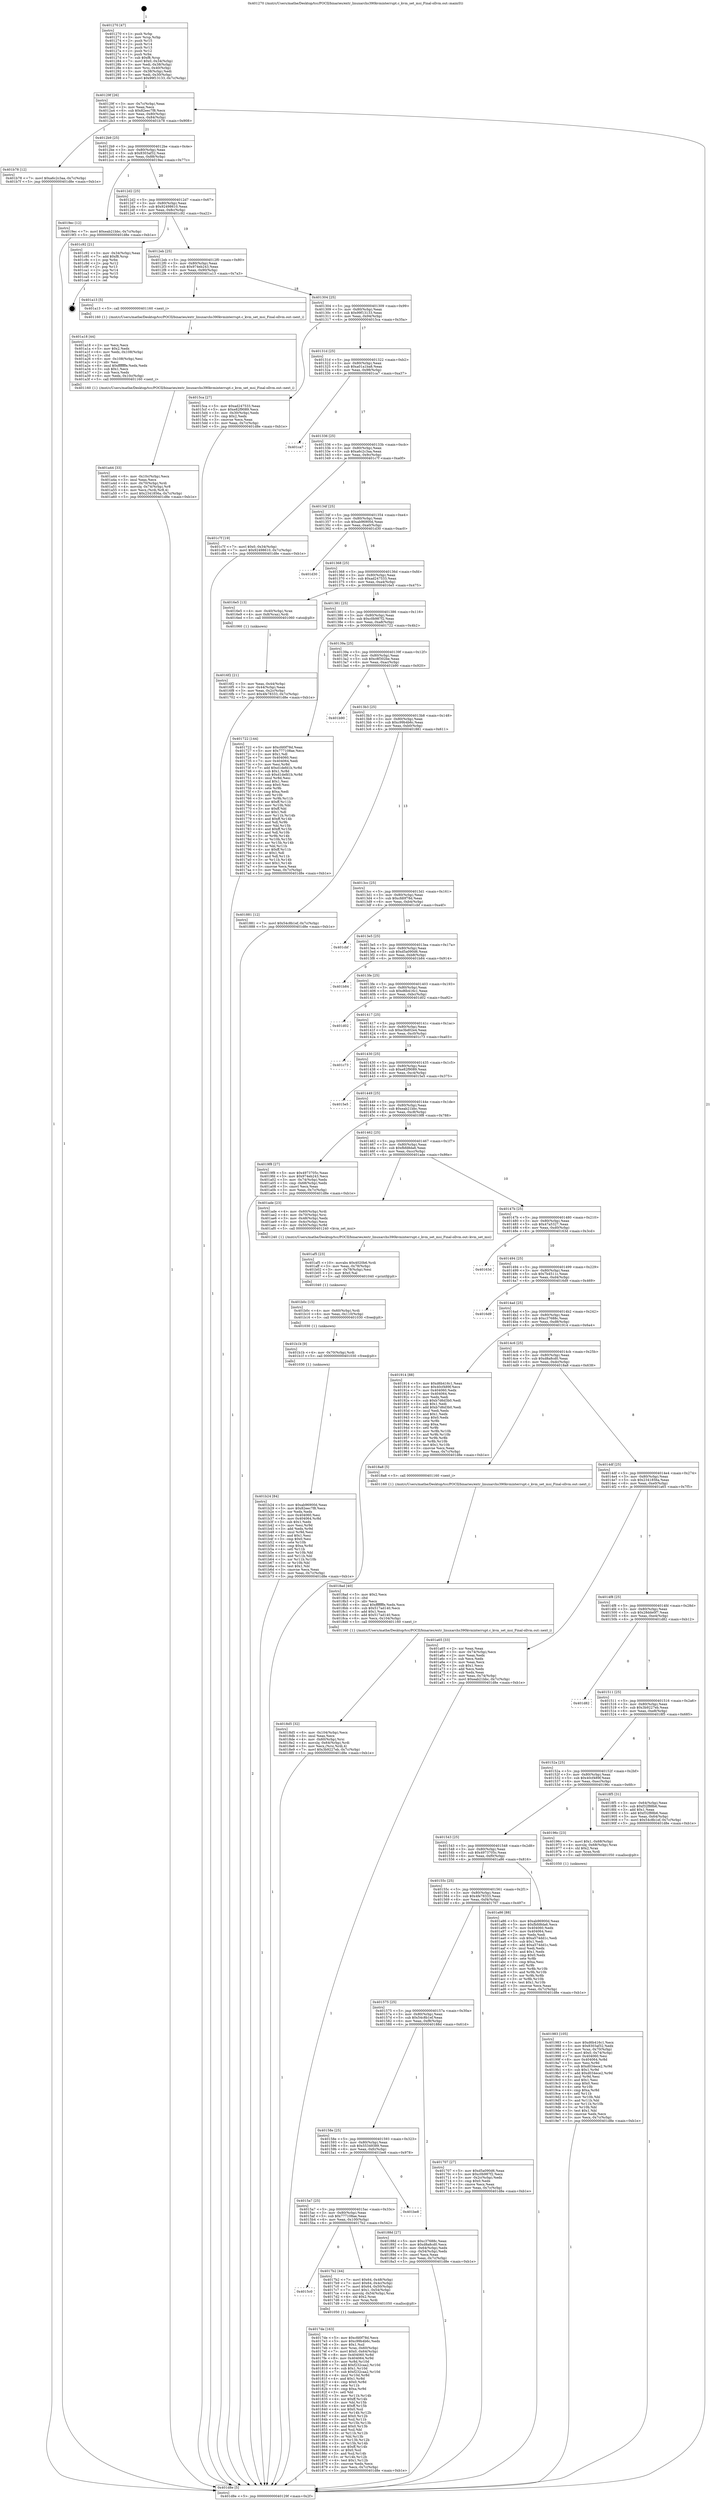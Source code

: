 digraph "0x401270" {
  label = "0x401270 (/mnt/c/Users/mathe/Desktop/tcc/POCII/binaries/extr_linuxarchs390kvminterrupt.c_kvm_set_msi_Final-ollvm.out::main(0))"
  labelloc = "t"
  node[shape=record]

  Entry [label="",width=0.3,height=0.3,shape=circle,fillcolor=black,style=filled]
  "0x40129f" [label="{
     0x40129f [26]\l
     | [instrs]\l
     &nbsp;&nbsp;0x40129f \<+3\>: mov -0x7c(%rbp),%eax\l
     &nbsp;&nbsp;0x4012a2 \<+2\>: mov %eax,%ecx\l
     &nbsp;&nbsp;0x4012a4 \<+6\>: sub $0x82eec7f8,%ecx\l
     &nbsp;&nbsp;0x4012aa \<+3\>: mov %eax,-0x80(%rbp)\l
     &nbsp;&nbsp;0x4012ad \<+6\>: mov %ecx,-0x84(%rbp)\l
     &nbsp;&nbsp;0x4012b3 \<+6\>: je 0000000000401b78 \<main+0x908\>\l
  }"]
  "0x401b78" [label="{
     0x401b78 [12]\l
     | [instrs]\l
     &nbsp;&nbsp;0x401b78 \<+7\>: movl $0xa6c2c3aa,-0x7c(%rbp)\l
     &nbsp;&nbsp;0x401b7f \<+5\>: jmp 0000000000401d8e \<main+0xb1e\>\l
  }"]
  "0x4012b9" [label="{
     0x4012b9 [25]\l
     | [instrs]\l
     &nbsp;&nbsp;0x4012b9 \<+5\>: jmp 00000000004012be \<main+0x4e\>\l
     &nbsp;&nbsp;0x4012be \<+3\>: mov -0x80(%rbp),%eax\l
     &nbsp;&nbsp;0x4012c1 \<+5\>: sub $0x8303af32,%eax\l
     &nbsp;&nbsp;0x4012c6 \<+6\>: mov %eax,-0x88(%rbp)\l
     &nbsp;&nbsp;0x4012cc \<+6\>: je 00000000004019ec \<main+0x77c\>\l
  }"]
  Exit [label="",width=0.3,height=0.3,shape=circle,fillcolor=black,style=filled,peripheries=2]
  "0x4019ec" [label="{
     0x4019ec [12]\l
     | [instrs]\l
     &nbsp;&nbsp;0x4019ec \<+7\>: movl $0xeab21bbc,-0x7c(%rbp)\l
     &nbsp;&nbsp;0x4019f3 \<+5\>: jmp 0000000000401d8e \<main+0xb1e\>\l
  }"]
  "0x4012d2" [label="{
     0x4012d2 [25]\l
     | [instrs]\l
     &nbsp;&nbsp;0x4012d2 \<+5\>: jmp 00000000004012d7 \<main+0x67\>\l
     &nbsp;&nbsp;0x4012d7 \<+3\>: mov -0x80(%rbp),%eax\l
     &nbsp;&nbsp;0x4012da \<+5\>: sub $0x92498610,%eax\l
     &nbsp;&nbsp;0x4012df \<+6\>: mov %eax,-0x8c(%rbp)\l
     &nbsp;&nbsp;0x4012e5 \<+6\>: je 0000000000401c92 \<main+0xa22\>\l
  }"]
  "0x401b24" [label="{
     0x401b24 [84]\l
     | [instrs]\l
     &nbsp;&nbsp;0x401b24 \<+5\>: mov $0xab96900d,%eax\l
     &nbsp;&nbsp;0x401b29 \<+5\>: mov $0x82eec7f8,%ecx\l
     &nbsp;&nbsp;0x401b2e \<+2\>: xor %edx,%edx\l
     &nbsp;&nbsp;0x401b30 \<+7\>: mov 0x404060,%esi\l
     &nbsp;&nbsp;0x401b37 \<+8\>: mov 0x404064,%r8d\l
     &nbsp;&nbsp;0x401b3f \<+3\>: sub $0x1,%edx\l
     &nbsp;&nbsp;0x401b42 \<+3\>: mov %esi,%r9d\l
     &nbsp;&nbsp;0x401b45 \<+3\>: add %edx,%r9d\l
     &nbsp;&nbsp;0x401b48 \<+4\>: imul %r9d,%esi\l
     &nbsp;&nbsp;0x401b4c \<+3\>: and $0x1,%esi\l
     &nbsp;&nbsp;0x401b4f \<+3\>: cmp $0x0,%esi\l
     &nbsp;&nbsp;0x401b52 \<+4\>: sete %r10b\l
     &nbsp;&nbsp;0x401b56 \<+4\>: cmp $0xa,%r8d\l
     &nbsp;&nbsp;0x401b5a \<+4\>: setl %r11b\l
     &nbsp;&nbsp;0x401b5e \<+3\>: mov %r10b,%bl\l
     &nbsp;&nbsp;0x401b61 \<+3\>: and %r11b,%bl\l
     &nbsp;&nbsp;0x401b64 \<+3\>: xor %r11b,%r10b\l
     &nbsp;&nbsp;0x401b67 \<+3\>: or %r10b,%bl\l
     &nbsp;&nbsp;0x401b6a \<+3\>: test $0x1,%bl\l
     &nbsp;&nbsp;0x401b6d \<+3\>: cmovne %ecx,%eax\l
     &nbsp;&nbsp;0x401b70 \<+3\>: mov %eax,-0x7c(%rbp)\l
     &nbsp;&nbsp;0x401b73 \<+5\>: jmp 0000000000401d8e \<main+0xb1e\>\l
  }"]
  "0x401c92" [label="{
     0x401c92 [21]\l
     | [instrs]\l
     &nbsp;&nbsp;0x401c92 \<+3\>: mov -0x34(%rbp),%eax\l
     &nbsp;&nbsp;0x401c95 \<+7\>: add $0xf8,%rsp\l
     &nbsp;&nbsp;0x401c9c \<+1\>: pop %rbx\l
     &nbsp;&nbsp;0x401c9d \<+2\>: pop %r12\l
     &nbsp;&nbsp;0x401c9f \<+2\>: pop %r13\l
     &nbsp;&nbsp;0x401ca1 \<+2\>: pop %r14\l
     &nbsp;&nbsp;0x401ca3 \<+2\>: pop %r15\l
     &nbsp;&nbsp;0x401ca5 \<+1\>: pop %rbp\l
     &nbsp;&nbsp;0x401ca6 \<+1\>: ret\l
  }"]
  "0x4012eb" [label="{
     0x4012eb [25]\l
     | [instrs]\l
     &nbsp;&nbsp;0x4012eb \<+5\>: jmp 00000000004012f0 \<main+0x80\>\l
     &nbsp;&nbsp;0x4012f0 \<+3\>: mov -0x80(%rbp),%eax\l
     &nbsp;&nbsp;0x4012f3 \<+5\>: sub $0x974eb243,%eax\l
     &nbsp;&nbsp;0x4012f8 \<+6\>: mov %eax,-0x90(%rbp)\l
     &nbsp;&nbsp;0x4012fe \<+6\>: je 0000000000401a13 \<main+0x7a3\>\l
  }"]
  "0x401b1b" [label="{
     0x401b1b [9]\l
     | [instrs]\l
     &nbsp;&nbsp;0x401b1b \<+4\>: mov -0x70(%rbp),%rdi\l
     &nbsp;&nbsp;0x401b1f \<+5\>: call 0000000000401030 \<free@plt\>\l
     | [calls]\l
     &nbsp;&nbsp;0x401030 \{1\} (unknown)\l
  }"]
  "0x401a13" [label="{
     0x401a13 [5]\l
     | [instrs]\l
     &nbsp;&nbsp;0x401a13 \<+5\>: call 0000000000401160 \<next_i\>\l
     | [calls]\l
     &nbsp;&nbsp;0x401160 \{1\} (/mnt/c/Users/mathe/Desktop/tcc/POCII/binaries/extr_linuxarchs390kvminterrupt.c_kvm_set_msi_Final-ollvm.out::next_i)\l
  }"]
  "0x401304" [label="{
     0x401304 [25]\l
     | [instrs]\l
     &nbsp;&nbsp;0x401304 \<+5\>: jmp 0000000000401309 \<main+0x99\>\l
     &nbsp;&nbsp;0x401309 \<+3\>: mov -0x80(%rbp),%eax\l
     &nbsp;&nbsp;0x40130c \<+5\>: sub $0x99f13133,%eax\l
     &nbsp;&nbsp;0x401311 \<+6\>: mov %eax,-0x94(%rbp)\l
     &nbsp;&nbsp;0x401317 \<+6\>: je 00000000004015ca \<main+0x35a\>\l
  }"]
  "0x401b0c" [label="{
     0x401b0c [15]\l
     | [instrs]\l
     &nbsp;&nbsp;0x401b0c \<+4\>: mov -0x60(%rbp),%rdi\l
     &nbsp;&nbsp;0x401b10 \<+6\>: mov %eax,-0x110(%rbp)\l
     &nbsp;&nbsp;0x401b16 \<+5\>: call 0000000000401030 \<free@plt\>\l
     | [calls]\l
     &nbsp;&nbsp;0x401030 \{1\} (unknown)\l
  }"]
  "0x4015ca" [label="{
     0x4015ca [27]\l
     | [instrs]\l
     &nbsp;&nbsp;0x4015ca \<+5\>: mov $0xad247533,%eax\l
     &nbsp;&nbsp;0x4015cf \<+5\>: mov $0xe82f9089,%ecx\l
     &nbsp;&nbsp;0x4015d4 \<+3\>: mov -0x30(%rbp),%edx\l
     &nbsp;&nbsp;0x4015d7 \<+3\>: cmp $0x2,%edx\l
     &nbsp;&nbsp;0x4015da \<+3\>: cmovne %ecx,%eax\l
     &nbsp;&nbsp;0x4015dd \<+3\>: mov %eax,-0x7c(%rbp)\l
     &nbsp;&nbsp;0x4015e0 \<+5\>: jmp 0000000000401d8e \<main+0xb1e\>\l
  }"]
  "0x40131d" [label="{
     0x40131d [25]\l
     | [instrs]\l
     &nbsp;&nbsp;0x40131d \<+5\>: jmp 0000000000401322 \<main+0xb2\>\l
     &nbsp;&nbsp;0x401322 \<+3\>: mov -0x80(%rbp),%eax\l
     &nbsp;&nbsp;0x401325 \<+5\>: sub $0xa01a1ba8,%eax\l
     &nbsp;&nbsp;0x40132a \<+6\>: mov %eax,-0x98(%rbp)\l
     &nbsp;&nbsp;0x401330 \<+6\>: je 0000000000401ca7 \<main+0xa37\>\l
  }"]
  "0x401d8e" [label="{
     0x401d8e [5]\l
     | [instrs]\l
     &nbsp;&nbsp;0x401d8e \<+5\>: jmp 000000000040129f \<main+0x2f\>\l
  }"]
  "0x401270" [label="{
     0x401270 [47]\l
     | [instrs]\l
     &nbsp;&nbsp;0x401270 \<+1\>: push %rbp\l
     &nbsp;&nbsp;0x401271 \<+3\>: mov %rsp,%rbp\l
     &nbsp;&nbsp;0x401274 \<+2\>: push %r15\l
     &nbsp;&nbsp;0x401276 \<+2\>: push %r14\l
     &nbsp;&nbsp;0x401278 \<+2\>: push %r13\l
     &nbsp;&nbsp;0x40127a \<+2\>: push %r12\l
     &nbsp;&nbsp;0x40127c \<+1\>: push %rbx\l
     &nbsp;&nbsp;0x40127d \<+7\>: sub $0xf8,%rsp\l
     &nbsp;&nbsp;0x401284 \<+7\>: movl $0x0,-0x34(%rbp)\l
     &nbsp;&nbsp;0x40128b \<+3\>: mov %edi,-0x38(%rbp)\l
     &nbsp;&nbsp;0x40128e \<+4\>: mov %rsi,-0x40(%rbp)\l
     &nbsp;&nbsp;0x401292 \<+3\>: mov -0x38(%rbp),%edi\l
     &nbsp;&nbsp;0x401295 \<+3\>: mov %edi,-0x30(%rbp)\l
     &nbsp;&nbsp;0x401298 \<+7\>: movl $0x99f13133,-0x7c(%rbp)\l
  }"]
  "0x401af5" [label="{
     0x401af5 [23]\l
     | [instrs]\l
     &nbsp;&nbsp;0x401af5 \<+10\>: movabs $0x4020b6,%rdi\l
     &nbsp;&nbsp;0x401aff \<+3\>: mov %eax,-0x78(%rbp)\l
     &nbsp;&nbsp;0x401b02 \<+3\>: mov -0x78(%rbp),%esi\l
     &nbsp;&nbsp;0x401b05 \<+2\>: mov $0x0,%al\l
     &nbsp;&nbsp;0x401b07 \<+5\>: call 0000000000401040 \<printf@plt\>\l
     | [calls]\l
     &nbsp;&nbsp;0x401040 \{1\} (unknown)\l
  }"]
  "0x401ca7" [label="{
     0x401ca7\l
  }", style=dashed]
  "0x401336" [label="{
     0x401336 [25]\l
     | [instrs]\l
     &nbsp;&nbsp;0x401336 \<+5\>: jmp 000000000040133b \<main+0xcb\>\l
     &nbsp;&nbsp;0x40133b \<+3\>: mov -0x80(%rbp),%eax\l
     &nbsp;&nbsp;0x40133e \<+5\>: sub $0xa6c2c3aa,%eax\l
     &nbsp;&nbsp;0x401343 \<+6\>: mov %eax,-0x9c(%rbp)\l
     &nbsp;&nbsp;0x401349 \<+6\>: je 0000000000401c7f \<main+0xa0f\>\l
  }"]
  "0x401a44" [label="{
     0x401a44 [33]\l
     | [instrs]\l
     &nbsp;&nbsp;0x401a44 \<+6\>: mov -0x10c(%rbp),%ecx\l
     &nbsp;&nbsp;0x401a4a \<+3\>: imul %eax,%ecx\l
     &nbsp;&nbsp;0x401a4d \<+4\>: mov -0x70(%rbp),%rdi\l
     &nbsp;&nbsp;0x401a51 \<+4\>: movslq -0x74(%rbp),%r8\l
     &nbsp;&nbsp;0x401a55 \<+4\>: mov %ecx,(%rdi,%r8,4)\l
     &nbsp;&nbsp;0x401a59 \<+7\>: movl $0x2341856a,-0x7c(%rbp)\l
     &nbsp;&nbsp;0x401a60 \<+5\>: jmp 0000000000401d8e \<main+0xb1e\>\l
  }"]
  "0x401c7f" [label="{
     0x401c7f [19]\l
     | [instrs]\l
     &nbsp;&nbsp;0x401c7f \<+7\>: movl $0x0,-0x34(%rbp)\l
     &nbsp;&nbsp;0x401c86 \<+7\>: movl $0x92498610,-0x7c(%rbp)\l
     &nbsp;&nbsp;0x401c8d \<+5\>: jmp 0000000000401d8e \<main+0xb1e\>\l
  }"]
  "0x40134f" [label="{
     0x40134f [25]\l
     | [instrs]\l
     &nbsp;&nbsp;0x40134f \<+5\>: jmp 0000000000401354 \<main+0xe4\>\l
     &nbsp;&nbsp;0x401354 \<+3\>: mov -0x80(%rbp),%eax\l
     &nbsp;&nbsp;0x401357 \<+5\>: sub $0xab96900d,%eax\l
     &nbsp;&nbsp;0x40135c \<+6\>: mov %eax,-0xa0(%rbp)\l
     &nbsp;&nbsp;0x401362 \<+6\>: je 0000000000401d30 \<main+0xac0\>\l
  }"]
  "0x401a18" [label="{
     0x401a18 [44]\l
     | [instrs]\l
     &nbsp;&nbsp;0x401a18 \<+2\>: xor %ecx,%ecx\l
     &nbsp;&nbsp;0x401a1a \<+5\>: mov $0x2,%edx\l
     &nbsp;&nbsp;0x401a1f \<+6\>: mov %edx,-0x108(%rbp)\l
     &nbsp;&nbsp;0x401a25 \<+1\>: cltd\l
     &nbsp;&nbsp;0x401a26 \<+6\>: mov -0x108(%rbp),%esi\l
     &nbsp;&nbsp;0x401a2c \<+2\>: idiv %esi\l
     &nbsp;&nbsp;0x401a2e \<+6\>: imul $0xfffffffe,%edx,%edx\l
     &nbsp;&nbsp;0x401a34 \<+3\>: sub $0x1,%ecx\l
     &nbsp;&nbsp;0x401a37 \<+2\>: sub %ecx,%edx\l
     &nbsp;&nbsp;0x401a39 \<+6\>: mov %edx,-0x10c(%rbp)\l
     &nbsp;&nbsp;0x401a3f \<+5\>: call 0000000000401160 \<next_i\>\l
     | [calls]\l
     &nbsp;&nbsp;0x401160 \{1\} (/mnt/c/Users/mathe/Desktop/tcc/POCII/binaries/extr_linuxarchs390kvminterrupt.c_kvm_set_msi_Final-ollvm.out::next_i)\l
  }"]
  "0x401d30" [label="{
     0x401d30\l
  }", style=dashed]
  "0x401368" [label="{
     0x401368 [25]\l
     | [instrs]\l
     &nbsp;&nbsp;0x401368 \<+5\>: jmp 000000000040136d \<main+0xfd\>\l
     &nbsp;&nbsp;0x40136d \<+3\>: mov -0x80(%rbp),%eax\l
     &nbsp;&nbsp;0x401370 \<+5\>: sub $0xad247533,%eax\l
     &nbsp;&nbsp;0x401375 \<+6\>: mov %eax,-0xa4(%rbp)\l
     &nbsp;&nbsp;0x40137b \<+6\>: je 00000000004016e5 \<main+0x475\>\l
  }"]
  "0x401983" [label="{
     0x401983 [105]\l
     | [instrs]\l
     &nbsp;&nbsp;0x401983 \<+5\>: mov $0xd6b416c1,%ecx\l
     &nbsp;&nbsp;0x401988 \<+5\>: mov $0x8303af32,%edx\l
     &nbsp;&nbsp;0x40198d \<+4\>: mov %rax,-0x70(%rbp)\l
     &nbsp;&nbsp;0x401991 \<+7\>: movl $0x0,-0x74(%rbp)\l
     &nbsp;&nbsp;0x401998 \<+7\>: mov 0x404060,%esi\l
     &nbsp;&nbsp;0x40199f \<+8\>: mov 0x404064,%r8d\l
     &nbsp;&nbsp;0x4019a7 \<+3\>: mov %esi,%r9d\l
     &nbsp;&nbsp;0x4019aa \<+7\>: sub $0xd034ece2,%r9d\l
     &nbsp;&nbsp;0x4019b1 \<+4\>: sub $0x1,%r9d\l
     &nbsp;&nbsp;0x4019b5 \<+7\>: add $0xd034ece2,%r9d\l
     &nbsp;&nbsp;0x4019bc \<+4\>: imul %r9d,%esi\l
     &nbsp;&nbsp;0x4019c0 \<+3\>: and $0x1,%esi\l
     &nbsp;&nbsp;0x4019c3 \<+3\>: cmp $0x0,%esi\l
     &nbsp;&nbsp;0x4019c6 \<+4\>: sete %r10b\l
     &nbsp;&nbsp;0x4019ca \<+4\>: cmp $0xa,%r8d\l
     &nbsp;&nbsp;0x4019ce \<+4\>: setl %r11b\l
     &nbsp;&nbsp;0x4019d2 \<+3\>: mov %r10b,%bl\l
     &nbsp;&nbsp;0x4019d5 \<+3\>: and %r11b,%bl\l
     &nbsp;&nbsp;0x4019d8 \<+3\>: xor %r11b,%r10b\l
     &nbsp;&nbsp;0x4019db \<+3\>: or %r10b,%bl\l
     &nbsp;&nbsp;0x4019de \<+3\>: test $0x1,%bl\l
     &nbsp;&nbsp;0x4019e1 \<+3\>: cmovne %edx,%ecx\l
     &nbsp;&nbsp;0x4019e4 \<+3\>: mov %ecx,-0x7c(%rbp)\l
     &nbsp;&nbsp;0x4019e7 \<+5\>: jmp 0000000000401d8e \<main+0xb1e\>\l
  }"]
  "0x4016e5" [label="{
     0x4016e5 [13]\l
     | [instrs]\l
     &nbsp;&nbsp;0x4016e5 \<+4\>: mov -0x40(%rbp),%rax\l
     &nbsp;&nbsp;0x4016e9 \<+4\>: mov 0x8(%rax),%rdi\l
     &nbsp;&nbsp;0x4016ed \<+5\>: call 0000000000401060 \<atoi@plt\>\l
     | [calls]\l
     &nbsp;&nbsp;0x401060 \{1\} (unknown)\l
  }"]
  "0x401381" [label="{
     0x401381 [25]\l
     | [instrs]\l
     &nbsp;&nbsp;0x401381 \<+5\>: jmp 0000000000401386 \<main+0x116\>\l
     &nbsp;&nbsp;0x401386 \<+3\>: mov -0x80(%rbp),%eax\l
     &nbsp;&nbsp;0x401389 \<+5\>: sub $0xc0b987f2,%eax\l
     &nbsp;&nbsp;0x40138e \<+6\>: mov %eax,-0xa8(%rbp)\l
     &nbsp;&nbsp;0x401394 \<+6\>: je 0000000000401722 \<main+0x4b2\>\l
  }"]
  "0x4016f2" [label="{
     0x4016f2 [21]\l
     | [instrs]\l
     &nbsp;&nbsp;0x4016f2 \<+3\>: mov %eax,-0x44(%rbp)\l
     &nbsp;&nbsp;0x4016f5 \<+3\>: mov -0x44(%rbp),%eax\l
     &nbsp;&nbsp;0x4016f8 \<+3\>: mov %eax,-0x2c(%rbp)\l
     &nbsp;&nbsp;0x4016fb \<+7\>: movl $0x4fe78333,-0x7c(%rbp)\l
     &nbsp;&nbsp;0x401702 \<+5\>: jmp 0000000000401d8e \<main+0xb1e\>\l
  }"]
  "0x4018d5" [label="{
     0x4018d5 [32]\l
     | [instrs]\l
     &nbsp;&nbsp;0x4018d5 \<+6\>: mov -0x104(%rbp),%ecx\l
     &nbsp;&nbsp;0x4018db \<+3\>: imul %eax,%ecx\l
     &nbsp;&nbsp;0x4018de \<+4\>: mov -0x60(%rbp),%rsi\l
     &nbsp;&nbsp;0x4018e2 \<+4\>: movslq -0x64(%rbp),%rdi\l
     &nbsp;&nbsp;0x4018e6 \<+3\>: mov %ecx,(%rsi,%rdi,4)\l
     &nbsp;&nbsp;0x4018e9 \<+7\>: movl $0x3b9227eb,-0x7c(%rbp)\l
     &nbsp;&nbsp;0x4018f0 \<+5\>: jmp 0000000000401d8e \<main+0xb1e\>\l
  }"]
  "0x401722" [label="{
     0x401722 [144]\l
     | [instrs]\l
     &nbsp;&nbsp;0x401722 \<+5\>: mov $0xcfd0f78d,%eax\l
     &nbsp;&nbsp;0x401727 \<+5\>: mov $0x777108ae,%ecx\l
     &nbsp;&nbsp;0x40172c \<+2\>: mov $0x1,%dl\l
     &nbsp;&nbsp;0x40172e \<+7\>: mov 0x404060,%esi\l
     &nbsp;&nbsp;0x401735 \<+7\>: mov 0x404064,%edi\l
     &nbsp;&nbsp;0x40173c \<+3\>: mov %esi,%r8d\l
     &nbsp;&nbsp;0x40173f \<+7\>: add $0xd1defd1b,%r8d\l
     &nbsp;&nbsp;0x401746 \<+4\>: sub $0x1,%r8d\l
     &nbsp;&nbsp;0x40174a \<+7\>: sub $0xd1defd1b,%r8d\l
     &nbsp;&nbsp;0x401751 \<+4\>: imul %r8d,%esi\l
     &nbsp;&nbsp;0x401755 \<+3\>: and $0x1,%esi\l
     &nbsp;&nbsp;0x401758 \<+3\>: cmp $0x0,%esi\l
     &nbsp;&nbsp;0x40175b \<+4\>: sete %r9b\l
     &nbsp;&nbsp;0x40175f \<+3\>: cmp $0xa,%edi\l
     &nbsp;&nbsp;0x401762 \<+4\>: setl %r10b\l
     &nbsp;&nbsp;0x401766 \<+3\>: mov %r9b,%r11b\l
     &nbsp;&nbsp;0x401769 \<+4\>: xor $0xff,%r11b\l
     &nbsp;&nbsp;0x40176d \<+3\>: mov %r10b,%bl\l
     &nbsp;&nbsp;0x401770 \<+3\>: xor $0xff,%bl\l
     &nbsp;&nbsp;0x401773 \<+3\>: xor $0x1,%dl\l
     &nbsp;&nbsp;0x401776 \<+3\>: mov %r11b,%r14b\l
     &nbsp;&nbsp;0x401779 \<+4\>: and $0xff,%r14b\l
     &nbsp;&nbsp;0x40177d \<+3\>: and %dl,%r9b\l
     &nbsp;&nbsp;0x401780 \<+3\>: mov %bl,%r15b\l
     &nbsp;&nbsp;0x401783 \<+4\>: and $0xff,%r15b\l
     &nbsp;&nbsp;0x401787 \<+3\>: and %dl,%r10b\l
     &nbsp;&nbsp;0x40178a \<+3\>: or %r9b,%r14b\l
     &nbsp;&nbsp;0x40178d \<+3\>: or %r10b,%r15b\l
     &nbsp;&nbsp;0x401790 \<+3\>: xor %r15b,%r14b\l
     &nbsp;&nbsp;0x401793 \<+3\>: or %bl,%r11b\l
     &nbsp;&nbsp;0x401796 \<+4\>: xor $0xff,%r11b\l
     &nbsp;&nbsp;0x40179a \<+3\>: or $0x1,%dl\l
     &nbsp;&nbsp;0x40179d \<+3\>: and %dl,%r11b\l
     &nbsp;&nbsp;0x4017a0 \<+3\>: or %r11b,%r14b\l
     &nbsp;&nbsp;0x4017a3 \<+4\>: test $0x1,%r14b\l
     &nbsp;&nbsp;0x4017a7 \<+3\>: cmovne %ecx,%eax\l
     &nbsp;&nbsp;0x4017aa \<+3\>: mov %eax,-0x7c(%rbp)\l
     &nbsp;&nbsp;0x4017ad \<+5\>: jmp 0000000000401d8e \<main+0xb1e\>\l
  }"]
  "0x40139a" [label="{
     0x40139a [25]\l
     | [instrs]\l
     &nbsp;&nbsp;0x40139a \<+5\>: jmp 000000000040139f \<main+0x12f\>\l
     &nbsp;&nbsp;0x40139f \<+3\>: mov -0x80(%rbp),%eax\l
     &nbsp;&nbsp;0x4013a2 \<+5\>: sub $0xc8f302be,%eax\l
     &nbsp;&nbsp;0x4013a7 \<+6\>: mov %eax,-0xac(%rbp)\l
     &nbsp;&nbsp;0x4013ad \<+6\>: je 0000000000401b90 \<main+0x920\>\l
  }"]
  "0x4018ad" [label="{
     0x4018ad [40]\l
     | [instrs]\l
     &nbsp;&nbsp;0x4018ad \<+5\>: mov $0x2,%ecx\l
     &nbsp;&nbsp;0x4018b2 \<+1\>: cltd\l
     &nbsp;&nbsp;0x4018b3 \<+2\>: idiv %ecx\l
     &nbsp;&nbsp;0x4018b5 \<+6\>: imul $0xfffffffe,%edx,%ecx\l
     &nbsp;&nbsp;0x4018bb \<+6\>: sub $0x517ad140,%ecx\l
     &nbsp;&nbsp;0x4018c1 \<+3\>: add $0x1,%ecx\l
     &nbsp;&nbsp;0x4018c4 \<+6\>: add $0x517ad140,%ecx\l
     &nbsp;&nbsp;0x4018ca \<+6\>: mov %ecx,-0x104(%rbp)\l
     &nbsp;&nbsp;0x4018d0 \<+5\>: call 0000000000401160 \<next_i\>\l
     | [calls]\l
     &nbsp;&nbsp;0x401160 \{1\} (/mnt/c/Users/mathe/Desktop/tcc/POCII/binaries/extr_linuxarchs390kvminterrupt.c_kvm_set_msi_Final-ollvm.out::next_i)\l
  }"]
  "0x401b90" [label="{
     0x401b90\l
  }", style=dashed]
  "0x4013b3" [label="{
     0x4013b3 [25]\l
     | [instrs]\l
     &nbsp;&nbsp;0x4013b3 \<+5\>: jmp 00000000004013b8 \<main+0x148\>\l
     &nbsp;&nbsp;0x4013b8 \<+3\>: mov -0x80(%rbp),%eax\l
     &nbsp;&nbsp;0x4013bb \<+5\>: sub $0xc99b4b6c,%eax\l
     &nbsp;&nbsp;0x4013c0 \<+6\>: mov %eax,-0xb0(%rbp)\l
     &nbsp;&nbsp;0x4013c6 \<+6\>: je 0000000000401881 \<main+0x611\>\l
  }"]
  "0x4017de" [label="{
     0x4017de [163]\l
     | [instrs]\l
     &nbsp;&nbsp;0x4017de \<+5\>: mov $0xcfd0f78d,%ecx\l
     &nbsp;&nbsp;0x4017e3 \<+5\>: mov $0xc99b4b6c,%edx\l
     &nbsp;&nbsp;0x4017e8 \<+3\>: mov $0x1,%sil\l
     &nbsp;&nbsp;0x4017eb \<+4\>: mov %rax,-0x60(%rbp)\l
     &nbsp;&nbsp;0x4017ef \<+7\>: movl $0x0,-0x64(%rbp)\l
     &nbsp;&nbsp;0x4017f6 \<+8\>: mov 0x404060,%r8d\l
     &nbsp;&nbsp;0x4017fe \<+8\>: mov 0x404064,%r9d\l
     &nbsp;&nbsp;0x401806 \<+3\>: mov %r8d,%r10d\l
     &nbsp;&nbsp;0x401809 \<+7\>: add $0xf232caa2,%r10d\l
     &nbsp;&nbsp;0x401810 \<+4\>: sub $0x1,%r10d\l
     &nbsp;&nbsp;0x401814 \<+7\>: sub $0xf232caa2,%r10d\l
     &nbsp;&nbsp;0x40181b \<+4\>: imul %r10d,%r8d\l
     &nbsp;&nbsp;0x40181f \<+4\>: and $0x1,%r8d\l
     &nbsp;&nbsp;0x401823 \<+4\>: cmp $0x0,%r8d\l
     &nbsp;&nbsp;0x401827 \<+4\>: sete %r11b\l
     &nbsp;&nbsp;0x40182b \<+4\>: cmp $0xa,%r9d\l
     &nbsp;&nbsp;0x40182f \<+3\>: setl %bl\l
     &nbsp;&nbsp;0x401832 \<+3\>: mov %r11b,%r14b\l
     &nbsp;&nbsp;0x401835 \<+4\>: xor $0xff,%r14b\l
     &nbsp;&nbsp;0x401839 \<+3\>: mov %bl,%r15b\l
     &nbsp;&nbsp;0x40183c \<+4\>: xor $0xff,%r15b\l
     &nbsp;&nbsp;0x401840 \<+4\>: xor $0x0,%sil\l
     &nbsp;&nbsp;0x401844 \<+3\>: mov %r14b,%r12b\l
     &nbsp;&nbsp;0x401847 \<+4\>: and $0x0,%r12b\l
     &nbsp;&nbsp;0x40184b \<+3\>: and %sil,%r11b\l
     &nbsp;&nbsp;0x40184e \<+3\>: mov %r15b,%r13b\l
     &nbsp;&nbsp;0x401851 \<+4\>: and $0x0,%r13b\l
     &nbsp;&nbsp;0x401855 \<+3\>: and %sil,%bl\l
     &nbsp;&nbsp;0x401858 \<+3\>: or %r11b,%r12b\l
     &nbsp;&nbsp;0x40185b \<+3\>: or %bl,%r13b\l
     &nbsp;&nbsp;0x40185e \<+3\>: xor %r13b,%r12b\l
     &nbsp;&nbsp;0x401861 \<+3\>: or %r15b,%r14b\l
     &nbsp;&nbsp;0x401864 \<+4\>: xor $0xff,%r14b\l
     &nbsp;&nbsp;0x401868 \<+4\>: or $0x0,%sil\l
     &nbsp;&nbsp;0x40186c \<+3\>: and %sil,%r14b\l
     &nbsp;&nbsp;0x40186f \<+3\>: or %r14b,%r12b\l
     &nbsp;&nbsp;0x401872 \<+4\>: test $0x1,%r12b\l
     &nbsp;&nbsp;0x401876 \<+3\>: cmovne %edx,%ecx\l
     &nbsp;&nbsp;0x401879 \<+3\>: mov %ecx,-0x7c(%rbp)\l
     &nbsp;&nbsp;0x40187c \<+5\>: jmp 0000000000401d8e \<main+0xb1e\>\l
  }"]
  "0x401881" [label="{
     0x401881 [12]\l
     | [instrs]\l
     &nbsp;&nbsp;0x401881 \<+7\>: movl $0x54c8b1ef,-0x7c(%rbp)\l
     &nbsp;&nbsp;0x401888 \<+5\>: jmp 0000000000401d8e \<main+0xb1e\>\l
  }"]
  "0x4013cc" [label="{
     0x4013cc [25]\l
     | [instrs]\l
     &nbsp;&nbsp;0x4013cc \<+5\>: jmp 00000000004013d1 \<main+0x161\>\l
     &nbsp;&nbsp;0x4013d1 \<+3\>: mov -0x80(%rbp),%eax\l
     &nbsp;&nbsp;0x4013d4 \<+5\>: sub $0xcfd0f78d,%eax\l
     &nbsp;&nbsp;0x4013d9 \<+6\>: mov %eax,-0xb4(%rbp)\l
     &nbsp;&nbsp;0x4013df \<+6\>: je 0000000000401cbf \<main+0xa4f\>\l
  }"]
  "0x4015c0" [label="{
     0x4015c0\l
  }", style=dashed]
  "0x401cbf" [label="{
     0x401cbf\l
  }", style=dashed]
  "0x4013e5" [label="{
     0x4013e5 [25]\l
     | [instrs]\l
     &nbsp;&nbsp;0x4013e5 \<+5\>: jmp 00000000004013ea \<main+0x17a\>\l
     &nbsp;&nbsp;0x4013ea \<+3\>: mov -0x80(%rbp),%eax\l
     &nbsp;&nbsp;0x4013ed \<+5\>: sub $0xd5a090d6,%eax\l
     &nbsp;&nbsp;0x4013f2 \<+6\>: mov %eax,-0xb8(%rbp)\l
     &nbsp;&nbsp;0x4013f8 \<+6\>: je 0000000000401b84 \<main+0x914\>\l
  }"]
  "0x4017b2" [label="{
     0x4017b2 [44]\l
     | [instrs]\l
     &nbsp;&nbsp;0x4017b2 \<+7\>: movl $0x64,-0x48(%rbp)\l
     &nbsp;&nbsp;0x4017b9 \<+7\>: movl $0x64,-0x4c(%rbp)\l
     &nbsp;&nbsp;0x4017c0 \<+7\>: movl $0x64,-0x50(%rbp)\l
     &nbsp;&nbsp;0x4017c7 \<+7\>: movl $0x1,-0x54(%rbp)\l
     &nbsp;&nbsp;0x4017ce \<+4\>: movslq -0x54(%rbp),%rax\l
     &nbsp;&nbsp;0x4017d2 \<+4\>: shl $0x2,%rax\l
     &nbsp;&nbsp;0x4017d6 \<+3\>: mov %rax,%rdi\l
     &nbsp;&nbsp;0x4017d9 \<+5\>: call 0000000000401050 \<malloc@plt\>\l
     | [calls]\l
     &nbsp;&nbsp;0x401050 \{1\} (unknown)\l
  }"]
  "0x401b84" [label="{
     0x401b84\l
  }", style=dashed]
  "0x4013fe" [label="{
     0x4013fe [25]\l
     | [instrs]\l
     &nbsp;&nbsp;0x4013fe \<+5\>: jmp 0000000000401403 \<main+0x193\>\l
     &nbsp;&nbsp;0x401403 \<+3\>: mov -0x80(%rbp),%eax\l
     &nbsp;&nbsp;0x401406 \<+5\>: sub $0xd6b416c1,%eax\l
     &nbsp;&nbsp;0x40140b \<+6\>: mov %eax,-0xbc(%rbp)\l
     &nbsp;&nbsp;0x401411 \<+6\>: je 0000000000401d02 \<main+0xa92\>\l
  }"]
  "0x4015a7" [label="{
     0x4015a7 [25]\l
     | [instrs]\l
     &nbsp;&nbsp;0x4015a7 \<+5\>: jmp 00000000004015ac \<main+0x33c\>\l
     &nbsp;&nbsp;0x4015ac \<+3\>: mov -0x80(%rbp),%eax\l
     &nbsp;&nbsp;0x4015af \<+5\>: sub $0x777108ae,%eax\l
     &nbsp;&nbsp;0x4015b4 \<+6\>: mov %eax,-0x100(%rbp)\l
     &nbsp;&nbsp;0x4015ba \<+6\>: je 00000000004017b2 \<main+0x542\>\l
  }"]
  "0x401d02" [label="{
     0x401d02\l
  }", style=dashed]
  "0x401417" [label="{
     0x401417 [25]\l
     | [instrs]\l
     &nbsp;&nbsp;0x401417 \<+5\>: jmp 000000000040141c \<main+0x1ac\>\l
     &nbsp;&nbsp;0x40141c \<+3\>: mov -0x80(%rbp),%eax\l
     &nbsp;&nbsp;0x40141f \<+5\>: sub $0xe3bd02e4,%eax\l
     &nbsp;&nbsp;0x401424 \<+6\>: mov %eax,-0xc0(%rbp)\l
     &nbsp;&nbsp;0x40142a \<+6\>: je 0000000000401c73 \<main+0xa03\>\l
  }"]
  "0x401be8" [label="{
     0x401be8\l
  }", style=dashed]
  "0x401c73" [label="{
     0x401c73\l
  }", style=dashed]
  "0x401430" [label="{
     0x401430 [25]\l
     | [instrs]\l
     &nbsp;&nbsp;0x401430 \<+5\>: jmp 0000000000401435 \<main+0x1c5\>\l
     &nbsp;&nbsp;0x401435 \<+3\>: mov -0x80(%rbp),%eax\l
     &nbsp;&nbsp;0x401438 \<+5\>: sub $0xe82f9089,%eax\l
     &nbsp;&nbsp;0x40143d \<+6\>: mov %eax,-0xc4(%rbp)\l
     &nbsp;&nbsp;0x401443 \<+6\>: je 00000000004015e5 \<main+0x375\>\l
  }"]
  "0x40158e" [label="{
     0x40158e [25]\l
     | [instrs]\l
     &nbsp;&nbsp;0x40158e \<+5\>: jmp 0000000000401593 \<main+0x323\>\l
     &nbsp;&nbsp;0x401593 \<+3\>: mov -0x80(%rbp),%eax\l
     &nbsp;&nbsp;0x401596 \<+5\>: sub $0x55349389,%eax\l
     &nbsp;&nbsp;0x40159b \<+6\>: mov %eax,-0xfc(%rbp)\l
     &nbsp;&nbsp;0x4015a1 \<+6\>: je 0000000000401be8 \<main+0x978\>\l
  }"]
  "0x4015e5" [label="{
     0x4015e5\l
  }", style=dashed]
  "0x401449" [label="{
     0x401449 [25]\l
     | [instrs]\l
     &nbsp;&nbsp;0x401449 \<+5\>: jmp 000000000040144e \<main+0x1de\>\l
     &nbsp;&nbsp;0x40144e \<+3\>: mov -0x80(%rbp),%eax\l
     &nbsp;&nbsp;0x401451 \<+5\>: sub $0xeab21bbc,%eax\l
     &nbsp;&nbsp;0x401456 \<+6\>: mov %eax,-0xc8(%rbp)\l
     &nbsp;&nbsp;0x40145c \<+6\>: je 00000000004019f8 \<main+0x788\>\l
  }"]
  "0x40188d" [label="{
     0x40188d [27]\l
     | [instrs]\l
     &nbsp;&nbsp;0x40188d \<+5\>: mov $0xc37688c,%eax\l
     &nbsp;&nbsp;0x401892 \<+5\>: mov $0xd8a8cd0,%ecx\l
     &nbsp;&nbsp;0x401897 \<+3\>: mov -0x64(%rbp),%edx\l
     &nbsp;&nbsp;0x40189a \<+3\>: cmp -0x54(%rbp),%edx\l
     &nbsp;&nbsp;0x40189d \<+3\>: cmovl %ecx,%eax\l
     &nbsp;&nbsp;0x4018a0 \<+3\>: mov %eax,-0x7c(%rbp)\l
     &nbsp;&nbsp;0x4018a3 \<+5\>: jmp 0000000000401d8e \<main+0xb1e\>\l
  }"]
  "0x4019f8" [label="{
     0x4019f8 [27]\l
     | [instrs]\l
     &nbsp;&nbsp;0x4019f8 \<+5\>: mov $0x4973705c,%eax\l
     &nbsp;&nbsp;0x4019fd \<+5\>: mov $0x974eb243,%ecx\l
     &nbsp;&nbsp;0x401a02 \<+3\>: mov -0x74(%rbp),%edx\l
     &nbsp;&nbsp;0x401a05 \<+3\>: cmp -0x68(%rbp),%edx\l
     &nbsp;&nbsp;0x401a08 \<+3\>: cmovl %ecx,%eax\l
     &nbsp;&nbsp;0x401a0b \<+3\>: mov %eax,-0x7c(%rbp)\l
     &nbsp;&nbsp;0x401a0e \<+5\>: jmp 0000000000401d8e \<main+0xb1e\>\l
  }"]
  "0x401462" [label="{
     0x401462 [25]\l
     | [instrs]\l
     &nbsp;&nbsp;0x401462 \<+5\>: jmp 0000000000401467 \<main+0x1f7\>\l
     &nbsp;&nbsp;0x401467 \<+3\>: mov -0x80(%rbp),%eax\l
     &nbsp;&nbsp;0x40146a \<+5\>: sub $0xfbfd8da6,%eax\l
     &nbsp;&nbsp;0x40146f \<+6\>: mov %eax,-0xcc(%rbp)\l
     &nbsp;&nbsp;0x401475 \<+6\>: je 0000000000401ade \<main+0x86e\>\l
  }"]
  "0x401575" [label="{
     0x401575 [25]\l
     | [instrs]\l
     &nbsp;&nbsp;0x401575 \<+5\>: jmp 000000000040157a \<main+0x30a\>\l
     &nbsp;&nbsp;0x40157a \<+3\>: mov -0x80(%rbp),%eax\l
     &nbsp;&nbsp;0x40157d \<+5\>: sub $0x54c8b1ef,%eax\l
     &nbsp;&nbsp;0x401582 \<+6\>: mov %eax,-0xf8(%rbp)\l
     &nbsp;&nbsp;0x401588 \<+6\>: je 000000000040188d \<main+0x61d\>\l
  }"]
  "0x401ade" [label="{
     0x401ade [23]\l
     | [instrs]\l
     &nbsp;&nbsp;0x401ade \<+4\>: mov -0x60(%rbp),%rdi\l
     &nbsp;&nbsp;0x401ae2 \<+4\>: mov -0x70(%rbp),%rsi\l
     &nbsp;&nbsp;0x401ae6 \<+3\>: mov -0x48(%rbp),%edx\l
     &nbsp;&nbsp;0x401ae9 \<+3\>: mov -0x4c(%rbp),%ecx\l
     &nbsp;&nbsp;0x401aec \<+4\>: mov -0x50(%rbp),%r8d\l
     &nbsp;&nbsp;0x401af0 \<+5\>: call 0000000000401240 \<kvm_set_msi\>\l
     | [calls]\l
     &nbsp;&nbsp;0x401240 \{1\} (/mnt/c/Users/mathe/Desktop/tcc/POCII/binaries/extr_linuxarchs390kvminterrupt.c_kvm_set_msi_Final-ollvm.out::kvm_set_msi)\l
  }"]
  "0x40147b" [label="{
     0x40147b [25]\l
     | [instrs]\l
     &nbsp;&nbsp;0x40147b \<+5\>: jmp 0000000000401480 \<main+0x210\>\l
     &nbsp;&nbsp;0x401480 \<+3\>: mov -0x80(%rbp),%eax\l
     &nbsp;&nbsp;0x401483 \<+5\>: sub $0x47a5327,%eax\l
     &nbsp;&nbsp;0x401488 \<+6\>: mov %eax,-0xd0(%rbp)\l
     &nbsp;&nbsp;0x40148e \<+6\>: je 000000000040163d \<main+0x3cd\>\l
  }"]
  "0x401707" [label="{
     0x401707 [27]\l
     | [instrs]\l
     &nbsp;&nbsp;0x401707 \<+5\>: mov $0xd5a090d6,%eax\l
     &nbsp;&nbsp;0x40170c \<+5\>: mov $0xc0b987f2,%ecx\l
     &nbsp;&nbsp;0x401711 \<+3\>: mov -0x2c(%rbp),%edx\l
     &nbsp;&nbsp;0x401714 \<+3\>: cmp $0x0,%edx\l
     &nbsp;&nbsp;0x401717 \<+3\>: cmove %ecx,%eax\l
     &nbsp;&nbsp;0x40171a \<+3\>: mov %eax,-0x7c(%rbp)\l
     &nbsp;&nbsp;0x40171d \<+5\>: jmp 0000000000401d8e \<main+0xb1e\>\l
  }"]
  "0x40163d" [label="{
     0x40163d\l
  }", style=dashed]
  "0x401494" [label="{
     0x401494 [25]\l
     | [instrs]\l
     &nbsp;&nbsp;0x401494 \<+5\>: jmp 0000000000401499 \<main+0x229\>\l
     &nbsp;&nbsp;0x401499 \<+3\>: mov -0x80(%rbp),%eax\l
     &nbsp;&nbsp;0x40149c \<+5\>: sub $0x7b4511c,%eax\l
     &nbsp;&nbsp;0x4014a1 \<+6\>: mov %eax,-0xd4(%rbp)\l
     &nbsp;&nbsp;0x4014a7 \<+6\>: je 00000000004016d9 \<main+0x469\>\l
  }"]
  "0x40155c" [label="{
     0x40155c [25]\l
     | [instrs]\l
     &nbsp;&nbsp;0x40155c \<+5\>: jmp 0000000000401561 \<main+0x2f1\>\l
     &nbsp;&nbsp;0x401561 \<+3\>: mov -0x80(%rbp),%eax\l
     &nbsp;&nbsp;0x401564 \<+5\>: sub $0x4fe78333,%eax\l
     &nbsp;&nbsp;0x401569 \<+6\>: mov %eax,-0xf4(%rbp)\l
     &nbsp;&nbsp;0x40156f \<+6\>: je 0000000000401707 \<main+0x497\>\l
  }"]
  "0x4016d9" [label="{
     0x4016d9\l
  }", style=dashed]
  "0x4014ad" [label="{
     0x4014ad [25]\l
     | [instrs]\l
     &nbsp;&nbsp;0x4014ad \<+5\>: jmp 00000000004014b2 \<main+0x242\>\l
     &nbsp;&nbsp;0x4014b2 \<+3\>: mov -0x80(%rbp),%eax\l
     &nbsp;&nbsp;0x4014b5 \<+5\>: sub $0xc37688c,%eax\l
     &nbsp;&nbsp;0x4014ba \<+6\>: mov %eax,-0xd8(%rbp)\l
     &nbsp;&nbsp;0x4014c0 \<+6\>: je 0000000000401914 \<main+0x6a4\>\l
  }"]
  "0x401a86" [label="{
     0x401a86 [88]\l
     | [instrs]\l
     &nbsp;&nbsp;0x401a86 \<+5\>: mov $0xab96900d,%eax\l
     &nbsp;&nbsp;0x401a8b \<+5\>: mov $0xfbfd8da6,%ecx\l
     &nbsp;&nbsp;0x401a90 \<+7\>: mov 0x404060,%edx\l
     &nbsp;&nbsp;0x401a97 \<+7\>: mov 0x404064,%esi\l
     &nbsp;&nbsp;0x401a9e \<+2\>: mov %edx,%edi\l
     &nbsp;&nbsp;0x401aa0 \<+6\>: sub $0xa574dd1c,%edi\l
     &nbsp;&nbsp;0x401aa6 \<+3\>: sub $0x1,%edi\l
     &nbsp;&nbsp;0x401aa9 \<+6\>: add $0xa574dd1c,%edi\l
     &nbsp;&nbsp;0x401aaf \<+3\>: imul %edi,%edx\l
     &nbsp;&nbsp;0x401ab2 \<+3\>: and $0x1,%edx\l
     &nbsp;&nbsp;0x401ab5 \<+3\>: cmp $0x0,%edx\l
     &nbsp;&nbsp;0x401ab8 \<+4\>: sete %r8b\l
     &nbsp;&nbsp;0x401abc \<+3\>: cmp $0xa,%esi\l
     &nbsp;&nbsp;0x401abf \<+4\>: setl %r9b\l
     &nbsp;&nbsp;0x401ac3 \<+3\>: mov %r8b,%r10b\l
     &nbsp;&nbsp;0x401ac6 \<+3\>: and %r9b,%r10b\l
     &nbsp;&nbsp;0x401ac9 \<+3\>: xor %r9b,%r8b\l
     &nbsp;&nbsp;0x401acc \<+3\>: or %r8b,%r10b\l
     &nbsp;&nbsp;0x401acf \<+4\>: test $0x1,%r10b\l
     &nbsp;&nbsp;0x401ad3 \<+3\>: cmovne %ecx,%eax\l
     &nbsp;&nbsp;0x401ad6 \<+3\>: mov %eax,-0x7c(%rbp)\l
     &nbsp;&nbsp;0x401ad9 \<+5\>: jmp 0000000000401d8e \<main+0xb1e\>\l
  }"]
  "0x401914" [label="{
     0x401914 [88]\l
     | [instrs]\l
     &nbsp;&nbsp;0x401914 \<+5\>: mov $0xd6b416c1,%eax\l
     &nbsp;&nbsp;0x401919 \<+5\>: mov $0x40cf489f,%ecx\l
     &nbsp;&nbsp;0x40191e \<+7\>: mov 0x404060,%edx\l
     &nbsp;&nbsp;0x401925 \<+7\>: mov 0x404064,%esi\l
     &nbsp;&nbsp;0x40192c \<+2\>: mov %edx,%edi\l
     &nbsp;&nbsp;0x40192e \<+6\>: sub $0xb7d6d3b0,%edi\l
     &nbsp;&nbsp;0x401934 \<+3\>: sub $0x1,%edi\l
     &nbsp;&nbsp;0x401937 \<+6\>: add $0xb7d6d3b0,%edi\l
     &nbsp;&nbsp;0x40193d \<+3\>: imul %edi,%edx\l
     &nbsp;&nbsp;0x401940 \<+3\>: and $0x1,%edx\l
     &nbsp;&nbsp;0x401943 \<+3\>: cmp $0x0,%edx\l
     &nbsp;&nbsp;0x401946 \<+4\>: sete %r8b\l
     &nbsp;&nbsp;0x40194a \<+3\>: cmp $0xa,%esi\l
     &nbsp;&nbsp;0x40194d \<+4\>: setl %r9b\l
     &nbsp;&nbsp;0x401951 \<+3\>: mov %r8b,%r10b\l
     &nbsp;&nbsp;0x401954 \<+3\>: and %r9b,%r10b\l
     &nbsp;&nbsp;0x401957 \<+3\>: xor %r9b,%r8b\l
     &nbsp;&nbsp;0x40195a \<+3\>: or %r8b,%r10b\l
     &nbsp;&nbsp;0x40195d \<+4\>: test $0x1,%r10b\l
     &nbsp;&nbsp;0x401961 \<+3\>: cmovne %ecx,%eax\l
     &nbsp;&nbsp;0x401964 \<+3\>: mov %eax,-0x7c(%rbp)\l
     &nbsp;&nbsp;0x401967 \<+5\>: jmp 0000000000401d8e \<main+0xb1e\>\l
  }"]
  "0x4014c6" [label="{
     0x4014c6 [25]\l
     | [instrs]\l
     &nbsp;&nbsp;0x4014c6 \<+5\>: jmp 00000000004014cb \<main+0x25b\>\l
     &nbsp;&nbsp;0x4014cb \<+3\>: mov -0x80(%rbp),%eax\l
     &nbsp;&nbsp;0x4014ce \<+5\>: sub $0xd8a8cd0,%eax\l
     &nbsp;&nbsp;0x4014d3 \<+6\>: mov %eax,-0xdc(%rbp)\l
     &nbsp;&nbsp;0x4014d9 \<+6\>: je 00000000004018a8 \<main+0x638\>\l
  }"]
  "0x401543" [label="{
     0x401543 [25]\l
     | [instrs]\l
     &nbsp;&nbsp;0x401543 \<+5\>: jmp 0000000000401548 \<main+0x2d8\>\l
     &nbsp;&nbsp;0x401548 \<+3\>: mov -0x80(%rbp),%eax\l
     &nbsp;&nbsp;0x40154b \<+5\>: sub $0x4973705c,%eax\l
     &nbsp;&nbsp;0x401550 \<+6\>: mov %eax,-0xf0(%rbp)\l
     &nbsp;&nbsp;0x401556 \<+6\>: je 0000000000401a86 \<main+0x816\>\l
  }"]
  "0x4018a8" [label="{
     0x4018a8 [5]\l
     | [instrs]\l
     &nbsp;&nbsp;0x4018a8 \<+5\>: call 0000000000401160 \<next_i\>\l
     | [calls]\l
     &nbsp;&nbsp;0x401160 \{1\} (/mnt/c/Users/mathe/Desktop/tcc/POCII/binaries/extr_linuxarchs390kvminterrupt.c_kvm_set_msi_Final-ollvm.out::next_i)\l
  }"]
  "0x4014df" [label="{
     0x4014df [25]\l
     | [instrs]\l
     &nbsp;&nbsp;0x4014df \<+5\>: jmp 00000000004014e4 \<main+0x274\>\l
     &nbsp;&nbsp;0x4014e4 \<+3\>: mov -0x80(%rbp),%eax\l
     &nbsp;&nbsp;0x4014e7 \<+5\>: sub $0x2341856a,%eax\l
     &nbsp;&nbsp;0x4014ec \<+6\>: mov %eax,-0xe0(%rbp)\l
     &nbsp;&nbsp;0x4014f2 \<+6\>: je 0000000000401a65 \<main+0x7f5\>\l
  }"]
  "0x40196c" [label="{
     0x40196c [23]\l
     | [instrs]\l
     &nbsp;&nbsp;0x40196c \<+7\>: movl $0x1,-0x68(%rbp)\l
     &nbsp;&nbsp;0x401973 \<+4\>: movslq -0x68(%rbp),%rax\l
     &nbsp;&nbsp;0x401977 \<+4\>: shl $0x2,%rax\l
     &nbsp;&nbsp;0x40197b \<+3\>: mov %rax,%rdi\l
     &nbsp;&nbsp;0x40197e \<+5\>: call 0000000000401050 \<malloc@plt\>\l
     | [calls]\l
     &nbsp;&nbsp;0x401050 \{1\} (unknown)\l
  }"]
  "0x401a65" [label="{
     0x401a65 [33]\l
     | [instrs]\l
     &nbsp;&nbsp;0x401a65 \<+2\>: xor %eax,%eax\l
     &nbsp;&nbsp;0x401a67 \<+3\>: mov -0x74(%rbp),%ecx\l
     &nbsp;&nbsp;0x401a6a \<+2\>: mov %eax,%edx\l
     &nbsp;&nbsp;0x401a6c \<+2\>: sub %ecx,%edx\l
     &nbsp;&nbsp;0x401a6e \<+2\>: mov %eax,%ecx\l
     &nbsp;&nbsp;0x401a70 \<+3\>: sub $0x1,%ecx\l
     &nbsp;&nbsp;0x401a73 \<+2\>: add %ecx,%edx\l
     &nbsp;&nbsp;0x401a75 \<+2\>: sub %edx,%eax\l
     &nbsp;&nbsp;0x401a77 \<+3\>: mov %eax,-0x74(%rbp)\l
     &nbsp;&nbsp;0x401a7a \<+7\>: movl $0xeab21bbc,-0x7c(%rbp)\l
     &nbsp;&nbsp;0x401a81 \<+5\>: jmp 0000000000401d8e \<main+0xb1e\>\l
  }"]
  "0x4014f8" [label="{
     0x4014f8 [25]\l
     | [instrs]\l
     &nbsp;&nbsp;0x4014f8 \<+5\>: jmp 00000000004014fd \<main+0x28d\>\l
     &nbsp;&nbsp;0x4014fd \<+3\>: mov -0x80(%rbp),%eax\l
     &nbsp;&nbsp;0x401500 \<+5\>: sub $0x28dde0f7,%eax\l
     &nbsp;&nbsp;0x401505 \<+6\>: mov %eax,-0xe4(%rbp)\l
     &nbsp;&nbsp;0x40150b \<+6\>: je 0000000000401d82 \<main+0xb12\>\l
  }"]
  "0x40152a" [label="{
     0x40152a [25]\l
     | [instrs]\l
     &nbsp;&nbsp;0x40152a \<+5\>: jmp 000000000040152f \<main+0x2bf\>\l
     &nbsp;&nbsp;0x40152f \<+3\>: mov -0x80(%rbp),%eax\l
     &nbsp;&nbsp;0x401532 \<+5\>: sub $0x40cf489f,%eax\l
     &nbsp;&nbsp;0x401537 \<+6\>: mov %eax,-0xec(%rbp)\l
     &nbsp;&nbsp;0x40153d \<+6\>: je 000000000040196c \<main+0x6fc\>\l
  }"]
  "0x401d82" [label="{
     0x401d82\l
  }", style=dashed]
  "0x401511" [label="{
     0x401511 [25]\l
     | [instrs]\l
     &nbsp;&nbsp;0x401511 \<+5\>: jmp 0000000000401516 \<main+0x2a6\>\l
     &nbsp;&nbsp;0x401516 \<+3\>: mov -0x80(%rbp),%eax\l
     &nbsp;&nbsp;0x401519 \<+5\>: sub $0x3b9227eb,%eax\l
     &nbsp;&nbsp;0x40151e \<+6\>: mov %eax,-0xe8(%rbp)\l
     &nbsp;&nbsp;0x401524 \<+6\>: je 00000000004018f5 \<main+0x685\>\l
  }"]
  "0x4018f5" [label="{
     0x4018f5 [31]\l
     | [instrs]\l
     &nbsp;&nbsp;0x4018f5 \<+3\>: mov -0x64(%rbp),%eax\l
     &nbsp;&nbsp;0x4018f8 \<+5\>: sub $0xf32f88b6,%eax\l
     &nbsp;&nbsp;0x4018fd \<+3\>: add $0x1,%eax\l
     &nbsp;&nbsp;0x401900 \<+5\>: add $0xf32f88b6,%eax\l
     &nbsp;&nbsp;0x401905 \<+3\>: mov %eax,-0x64(%rbp)\l
     &nbsp;&nbsp;0x401908 \<+7\>: movl $0x54c8b1ef,-0x7c(%rbp)\l
     &nbsp;&nbsp;0x40190f \<+5\>: jmp 0000000000401d8e \<main+0xb1e\>\l
  }"]
  Entry -> "0x401270" [label=" 1"]
  "0x40129f" -> "0x401b78" [label=" 1"]
  "0x40129f" -> "0x4012b9" [label=" 21"]
  "0x401c92" -> Exit [label=" 1"]
  "0x4012b9" -> "0x4019ec" [label=" 1"]
  "0x4012b9" -> "0x4012d2" [label=" 20"]
  "0x401c7f" -> "0x401d8e" [label=" 1"]
  "0x4012d2" -> "0x401c92" [label=" 1"]
  "0x4012d2" -> "0x4012eb" [label=" 19"]
  "0x401b78" -> "0x401d8e" [label=" 1"]
  "0x4012eb" -> "0x401a13" [label=" 1"]
  "0x4012eb" -> "0x401304" [label=" 18"]
  "0x401b24" -> "0x401d8e" [label=" 1"]
  "0x401304" -> "0x4015ca" [label=" 1"]
  "0x401304" -> "0x40131d" [label=" 17"]
  "0x4015ca" -> "0x401d8e" [label=" 1"]
  "0x401270" -> "0x40129f" [label=" 1"]
  "0x401d8e" -> "0x40129f" [label=" 21"]
  "0x401b1b" -> "0x401b24" [label=" 1"]
  "0x40131d" -> "0x401ca7" [label=" 0"]
  "0x40131d" -> "0x401336" [label=" 17"]
  "0x401b0c" -> "0x401b1b" [label=" 1"]
  "0x401336" -> "0x401c7f" [label=" 1"]
  "0x401336" -> "0x40134f" [label=" 16"]
  "0x401af5" -> "0x401b0c" [label=" 1"]
  "0x40134f" -> "0x401d30" [label=" 0"]
  "0x40134f" -> "0x401368" [label=" 16"]
  "0x401ade" -> "0x401af5" [label=" 1"]
  "0x401368" -> "0x4016e5" [label=" 1"]
  "0x401368" -> "0x401381" [label=" 15"]
  "0x4016e5" -> "0x4016f2" [label=" 1"]
  "0x4016f2" -> "0x401d8e" [label=" 1"]
  "0x401a86" -> "0x401d8e" [label=" 1"]
  "0x401381" -> "0x401722" [label=" 1"]
  "0x401381" -> "0x40139a" [label=" 14"]
  "0x401a65" -> "0x401d8e" [label=" 1"]
  "0x40139a" -> "0x401b90" [label=" 0"]
  "0x40139a" -> "0x4013b3" [label=" 14"]
  "0x401a44" -> "0x401d8e" [label=" 1"]
  "0x4013b3" -> "0x401881" [label=" 1"]
  "0x4013b3" -> "0x4013cc" [label=" 13"]
  "0x401a18" -> "0x401a44" [label=" 1"]
  "0x4013cc" -> "0x401cbf" [label=" 0"]
  "0x4013cc" -> "0x4013e5" [label=" 13"]
  "0x401a13" -> "0x401a18" [label=" 1"]
  "0x4013e5" -> "0x401b84" [label=" 0"]
  "0x4013e5" -> "0x4013fe" [label=" 13"]
  "0x4019f8" -> "0x401d8e" [label=" 2"]
  "0x4013fe" -> "0x401d02" [label=" 0"]
  "0x4013fe" -> "0x401417" [label=" 13"]
  "0x401983" -> "0x401d8e" [label=" 1"]
  "0x401417" -> "0x401c73" [label=" 0"]
  "0x401417" -> "0x401430" [label=" 13"]
  "0x40196c" -> "0x401983" [label=" 1"]
  "0x401430" -> "0x4015e5" [label=" 0"]
  "0x401430" -> "0x401449" [label=" 13"]
  "0x4018f5" -> "0x401d8e" [label=" 1"]
  "0x401449" -> "0x4019f8" [label=" 2"]
  "0x401449" -> "0x401462" [label=" 11"]
  "0x4018d5" -> "0x401d8e" [label=" 1"]
  "0x401462" -> "0x401ade" [label=" 1"]
  "0x401462" -> "0x40147b" [label=" 10"]
  "0x4018a8" -> "0x4018ad" [label=" 1"]
  "0x40147b" -> "0x40163d" [label=" 0"]
  "0x40147b" -> "0x401494" [label=" 10"]
  "0x40188d" -> "0x401d8e" [label=" 2"]
  "0x401494" -> "0x4016d9" [label=" 0"]
  "0x401494" -> "0x4014ad" [label=" 10"]
  "0x4017de" -> "0x401d8e" [label=" 1"]
  "0x4014ad" -> "0x401914" [label=" 1"]
  "0x4014ad" -> "0x4014c6" [label=" 9"]
  "0x4017b2" -> "0x4017de" [label=" 1"]
  "0x4014c6" -> "0x4018a8" [label=" 1"]
  "0x4014c6" -> "0x4014df" [label=" 8"]
  "0x4015a7" -> "0x4017b2" [label=" 1"]
  "0x4014df" -> "0x401a65" [label=" 1"]
  "0x4014df" -> "0x4014f8" [label=" 7"]
  "0x4019ec" -> "0x401d8e" [label=" 1"]
  "0x4014f8" -> "0x401d82" [label=" 0"]
  "0x4014f8" -> "0x401511" [label=" 7"]
  "0x40158e" -> "0x401be8" [label=" 0"]
  "0x401511" -> "0x4018f5" [label=" 1"]
  "0x401511" -> "0x40152a" [label=" 6"]
  "0x40158e" -> "0x4015a7" [label=" 1"]
  "0x40152a" -> "0x40196c" [label=" 1"]
  "0x40152a" -> "0x401543" [label=" 5"]
  "0x4015a7" -> "0x4015c0" [label=" 0"]
  "0x401543" -> "0x401a86" [label=" 1"]
  "0x401543" -> "0x40155c" [label=" 4"]
  "0x401881" -> "0x401d8e" [label=" 1"]
  "0x40155c" -> "0x401707" [label=" 1"]
  "0x40155c" -> "0x401575" [label=" 3"]
  "0x401707" -> "0x401d8e" [label=" 1"]
  "0x401722" -> "0x401d8e" [label=" 1"]
  "0x4018ad" -> "0x4018d5" [label=" 1"]
  "0x401575" -> "0x40188d" [label=" 2"]
  "0x401575" -> "0x40158e" [label=" 1"]
  "0x401914" -> "0x401d8e" [label=" 1"]
}
